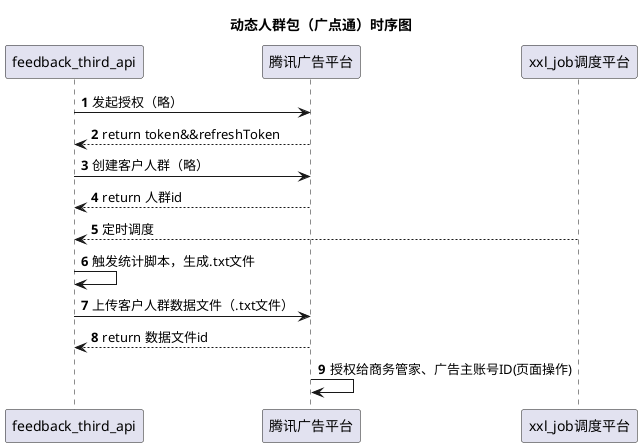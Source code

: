 @startuml
'https://plantuml.com/sequence-diagram

title 动态人群包（广点通）时序图
autonumber

feedback_third_api -> 腾讯广告平台: 发起授权（略）
腾讯广告平台 --> feedback_third_api: return token&&refreshToken
feedback_third_api -> 腾讯广告平台: 创建客户人群（略）
腾讯广告平台 --> feedback_third_api: return 人群id
xxl_job调度平台 --> feedback_third_api: 定时调度
feedback_third_api ->feedback_third_api: 触发统计脚本，生成.txt文件
feedback_third_api -> 腾讯广告平台: 上传客户人群数据文件（.txt文件）
腾讯广告平台 --> feedback_third_api: return 数据文件id

腾讯广告平台 ->腾讯广告平台: 授权给商务管家、广告主账号ID(页面操作)

@enduml